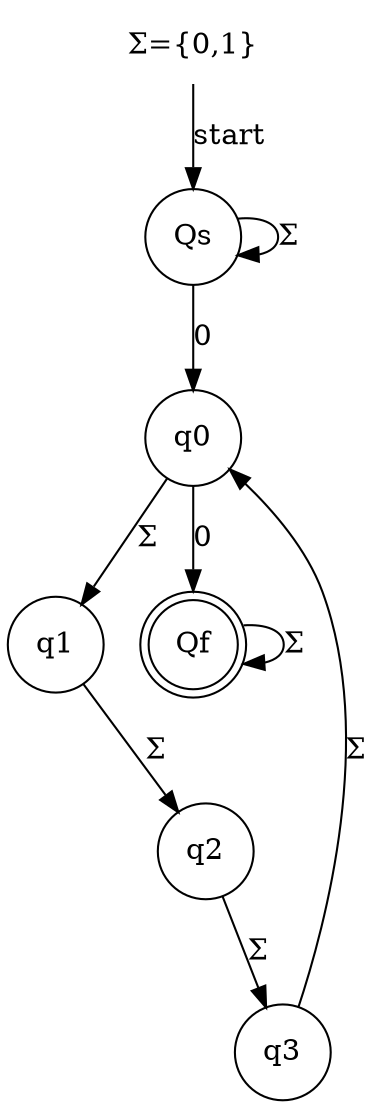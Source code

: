 digraph nfa {
    //Accepts: 00, 001, 100, 1010110
    //Rejects: 0, 01, 010, 10101010

    //States
    Σ [label="Σ={0,1}", shape=none]
    Qs,q0,q1,q2,q3 [shape=circle]
    Qf [shape=doublecircle]

    Σ -> Qs [label=start]
    //Happy Path
    Qs -> Qs [label=Σ]
    Qs -> q0 [label=0]

        //Multiple of 4
        q0 -> q1 [label=Σ]
        q1 -> q2 [label=Σ]
        q2 -> q3 [label=Σ]
        q3 -> q0 [label=Σ]

    q0 -> Qf [label=0]
    Qf -> Qf [label=Σ] //Followed by anything
}

